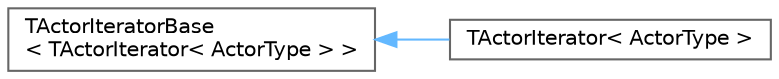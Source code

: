 digraph "Graphical Class Hierarchy"
{
 // INTERACTIVE_SVG=YES
 // LATEX_PDF_SIZE
  bgcolor="transparent";
  edge [fontname=Helvetica,fontsize=10,labelfontname=Helvetica,labelfontsize=10];
  node [fontname=Helvetica,fontsize=10,shape=box,height=0.2,width=0.4];
  rankdir="LR";
  Node0 [id="Node000000",label="TActorIteratorBase\l\< TActorIterator\< ActorType \> \>",height=0.2,width=0.4,color="grey40", fillcolor="white", style="filled",URL="$d4/d8b/classTActorIteratorBase.html",tooltip=" "];
  Node0 -> Node1 [id="edge6067_Node000000_Node000001",dir="back",color="steelblue1",style="solid",tooltip=" "];
  Node1 [id="Node000001",label="TActorIterator\< ActorType \>",height=0.2,width=0.4,color="grey40", fillcolor="white", style="filled",URL="$d2/d95/classTActorIterator.html",tooltip="Misc."];
}
